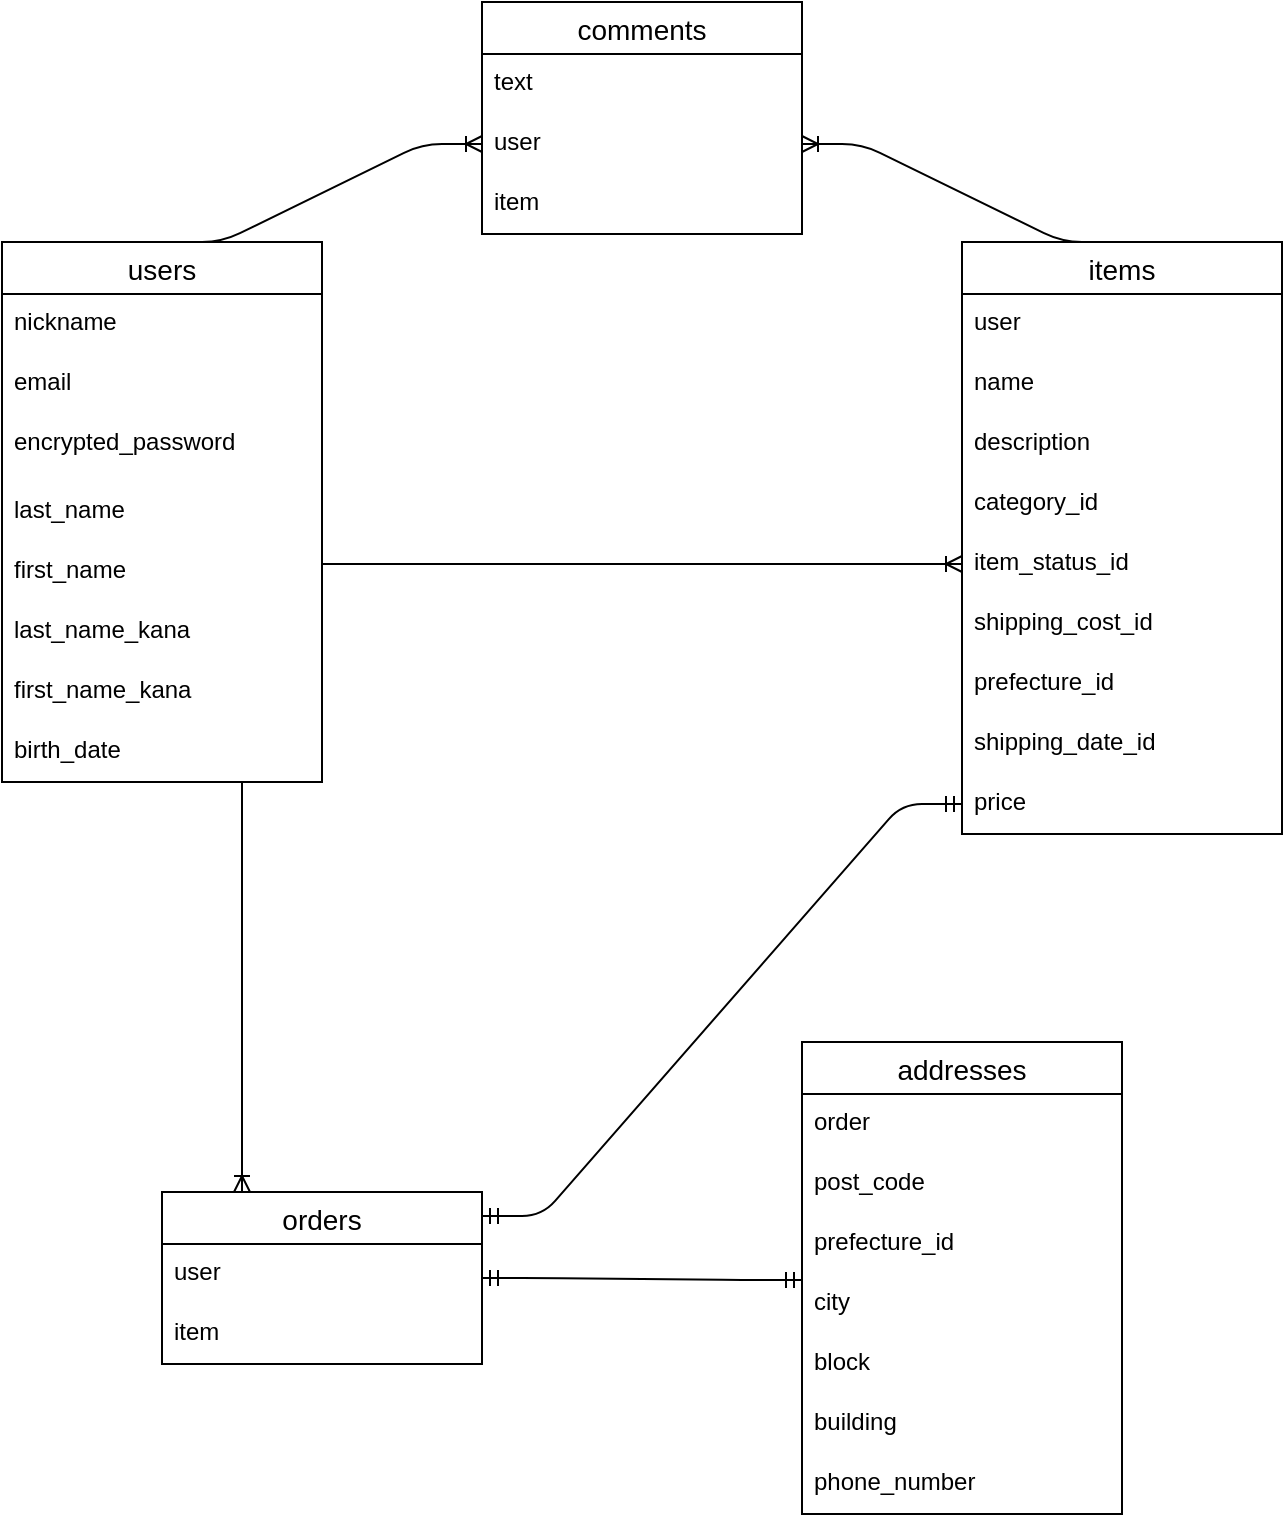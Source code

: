 <mxfile>
    <diagram id="7pVBhiLTOuFvrFr6s85a" name="ページ1">
        <mxGraphModel dx="775" dy="953" grid="1" gridSize="10" guides="1" tooltips="1" connect="1" arrows="1" fold="1" page="1" pageScale="1" pageWidth="827" pageHeight="1169" math="0" shadow="0">
            <root>
                <mxCell id="0"/>
                <mxCell id="1" parent="0"/>
                <mxCell id="67" style="edgeStyle=none;html=1;exitX=0.5;exitY=0;exitDx=0;exitDy=0;entryX=0.5;entryY=0;entryDx=0;entryDy=0;" edge="1" parent="1">
                    <mxGeometry relative="1" as="geometry">
                        <mxPoint x="200" y="300" as="targetPoint"/>
                        <mxPoint x="200" y="300" as="sourcePoint"/>
                    </mxGeometry>
                </mxCell>
                <mxCell id="72" style="edgeStyle=none;html=1;exitX=0.75;exitY=0;exitDx=0;exitDy=0;entryX=0.75;entryY=0;entryDx=0;entryDy=0;" edge="1" parent="1" source="68" target="68">
                    <mxGeometry relative="1" as="geometry">
                        <mxPoint x="230" y="460" as="targetPoint"/>
                    </mxGeometry>
                </mxCell>
                <mxCell id="68" value="users" style="swimlane;fontStyle=0;childLayout=stackLayout;horizontal=1;startSize=26;horizontalStack=0;resizeParent=1;resizeParentMax=0;resizeLast=0;collapsible=1;marginBottom=0;align=center;fontSize=14;" vertex="1" parent="1">
                    <mxGeometry x="120" y="200" width="160" height="270" as="geometry"/>
                </mxCell>
                <mxCell id="69" value="nickname" style="text;strokeColor=none;fillColor=none;spacingLeft=4;spacingRight=4;overflow=hidden;rotatable=0;points=[[0,0.5],[1,0.5]];portConstraint=eastwest;fontSize=12;" vertex="1" parent="68">
                    <mxGeometry y="26" width="160" height="30" as="geometry"/>
                </mxCell>
                <mxCell id="70" value="email" style="text;strokeColor=none;fillColor=none;spacingLeft=4;spacingRight=4;overflow=hidden;rotatable=0;points=[[0,0.5],[1,0.5]];portConstraint=eastwest;fontSize=12;" vertex="1" parent="68">
                    <mxGeometry y="56" width="160" height="30" as="geometry"/>
                </mxCell>
                <mxCell id="71" value="encrypted_password" style="text;strokeColor=none;fillColor=none;spacingLeft=4;spacingRight=4;overflow=hidden;rotatable=0;points=[[0,0.5],[1,0.5]];portConstraint=eastwest;fontSize=12;" vertex="1" parent="68">
                    <mxGeometry y="86" width="160" height="34" as="geometry"/>
                </mxCell>
                <mxCell id="90" value="last_name" style="text;strokeColor=none;fillColor=none;spacingLeft=4;spacingRight=4;overflow=hidden;rotatable=0;points=[[0,0.5],[1,0.5]];portConstraint=eastwest;fontSize=12;" vertex="1" parent="68">
                    <mxGeometry y="120" width="160" height="30" as="geometry"/>
                </mxCell>
                <mxCell id="92" value="first_name" style="text;strokeColor=none;fillColor=none;spacingLeft=4;spacingRight=4;overflow=hidden;rotatable=0;points=[[0,0.5],[1,0.5]];portConstraint=eastwest;fontSize=12;" vertex="1" parent="68">
                    <mxGeometry y="150" width="160" height="30" as="geometry"/>
                </mxCell>
                <mxCell id="91" value="last_name_kana" style="text;strokeColor=none;fillColor=none;spacingLeft=4;spacingRight=4;overflow=hidden;rotatable=0;points=[[0,0.5],[1,0.5]];portConstraint=eastwest;fontSize=12;" vertex="1" parent="68">
                    <mxGeometry y="180" width="160" height="30" as="geometry"/>
                </mxCell>
                <mxCell id="95" value="first_name_kana" style="text;strokeColor=none;fillColor=none;spacingLeft=4;spacingRight=4;overflow=hidden;rotatable=0;points=[[0,0.5],[1,0.5]];portConstraint=eastwest;fontSize=12;" vertex="1" parent="68">
                    <mxGeometry y="210" width="160" height="30" as="geometry"/>
                </mxCell>
                <mxCell id="97" value="birth_date" style="text;strokeColor=none;fillColor=none;spacingLeft=4;spacingRight=4;overflow=hidden;rotatable=0;points=[[0,0.5],[1,0.5]];portConstraint=eastwest;fontSize=12;" vertex="1" parent="68">
                    <mxGeometry y="240" width="160" height="30" as="geometry"/>
                </mxCell>
                <mxCell id="73" value="orders" style="swimlane;fontStyle=0;childLayout=stackLayout;horizontal=1;startSize=26;horizontalStack=0;resizeParent=1;resizeParentMax=0;resizeLast=0;collapsible=1;marginBottom=0;align=center;fontSize=14;" vertex="1" parent="1">
                    <mxGeometry x="200" y="675" width="160" height="86" as="geometry"/>
                </mxCell>
                <mxCell id="74" value="user" style="text;strokeColor=none;fillColor=none;spacingLeft=4;spacingRight=4;overflow=hidden;rotatable=0;points=[[0,0.5],[1,0.5]];portConstraint=eastwest;fontSize=12;" vertex="1" parent="73">
                    <mxGeometry y="26" width="160" height="30" as="geometry"/>
                </mxCell>
                <mxCell id="75" value="item" style="text;strokeColor=none;fillColor=none;spacingLeft=4;spacingRight=4;overflow=hidden;rotatable=0;points=[[0,0.5],[1,0.5]];portConstraint=eastwest;fontSize=12;" vertex="1" parent="73">
                    <mxGeometry y="56" width="160" height="30" as="geometry"/>
                </mxCell>
                <mxCell id="77" value="addresses" style="swimlane;fontStyle=0;childLayout=stackLayout;horizontal=1;startSize=26;horizontalStack=0;resizeParent=1;resizeParentMax=0;resizeLast=0;collapsible=1;marginBottom=0;align=center;fontSize=14;" vertex="1" parent="1">
                    <mxGeometry x="520" y="600" width="160" height="236" as="geometry"/>
                </mxCell>
                <mxCell id="78" value="order" style="text;strokeColor=none;fillColor=none;spacingLeft=4;spacingRight=4;overflow=hidden;rotatable=0;points=[[0,0.5],[1,0.5]];portConstraint=eastwest;fontSize=12;" vertex="1" parent="77">
                    <mxGeometry y="26" width="160" height="30" as="geometry"/>
                </mxCell>
                <mxCell id="79" value="post_code" style="text;strokeColor=none;fillColor=none;spacingLeft=4;spacingRight=4;overflow=hidden;rotatable=0;points=[[0,0.5],[1,0.5]];portConstraint=eastwest;fontSize=12;" vertex="1" parent="77">
                    <mxGeometry y="56" width="160" height="30" as="geometry"/>
                </mxCell>
                <mxCell id="80" value="prefecture_id" style="text;strokeColor=none;fillColor=none;spacingLeft=4;spacingRight=4;overflow=hidden;rotatable=0;points=[[0,0.5],[1,0.5]];portConstraint=eastwest;fontSize=12;" vertex="1" parent="77">
                    <mxGeometry y="86" width="160" height="30" as="geometry"/>
                </mxCell>
                <mxCell id="107" value="city" style="text;strokeColor=none;fillColor=none;spacingLeft=4;spacingRight=4;overflow=hidden;rotatable=0;points=[[0,0.5],[1,0.5]];portConstraint=eastwest;fontSize=12;" vertex="1" parent="77">
                    <mxGeometry y="116" width="160" height="30" as="geometry"/>
                </mxCell>
                <mxCell id="108" value="block" style="text;strokeColor=none;fillColor=none;spacingLeft=4;spacingRight=4;overflow=hidden;rotatable=0;points=[[0,0.5],[1,0.5]];portConstraint=eastwest;fontSize=12;" vertex="1" parent="77">
                    <mxGeometry y="146" width="160" height="30" as="geometry"/>
                </mxCell>
                <mxCell id="110" value="building" style="text;strokeColor=none;fillColor=none;spacingLeft=4;spacingRight=4;overflow=hidden;rotatable=0;points=[[0,0.5],[1,0.5]];portConstraint=eastwest;fontSize=12;" vertex="1" parent="77">
                    <mxGeometry y="176" width="160" height="30" as="geometry"/>
                </mxCell>
                <mxCell id="109" value="phone_number" style="text;strokeColor=none;fillColor=none;spacingLeft=4;spacingRight=4;overflow=hidden;rotatable=0;points=[[0,0.5],[1,0.5]];portConstraint=eastwest;fontSize=12;" vertex="1" parent="77">
                    <mxGeometry y="206" width="160" height="30" as="geometry"/>
                </mxCell>
                <mxCell id="81" value="items" style="swimlane;fontStyle=0;childLayout=stackLayout;horizontal=1;startSize=26;horizontalStack=0;resizeParent=1;resizeParentMax=0;resizeLast=0;collapsible=1;marginBottom=0;align=center;fontSize=14;" vertex="1" parent="1">
                    <mxGeometry x="600" y="200" width="160" height="296" as="geometry"/>
                </mxCell>
                <mxCell id="82" value="user" style="text;strokeColor=none;fillColor=none;spacingLeft=4;spacingRight=4;overflow=hidden;rotatable=0;points=[[0,0.5],[1,0.5]];portConstraint=eastwest;fontSize=12;" vertex="1" parent="81">
                    <mxGeometry y="26" width="160" height="30" as="geometry"/>
                </mxCell>
                <mxCell id="83" value="name" style="text;strokeColor=none;fillColor=none;spacingLeft=4;spacingRight=4;overflow=hidden;rotatable=0;points=[[0,0.5],[1,0.5]];portConstraint=eastwest;fontSize=12;" vertex="1" parent="81">
                    <mxGeometry y="56" width="160" height="30" as="geometry"/>
                </mxCell>
                <mxCell id="99" value="description" style="text;strokeColor=none;fillColor=none;spacingLeft=4;spacingRight=4;overflow=hidden;rotatable=0;points=[[0,0.5],[1,0.5]];portConstraint=eastwest;fontSize=12;" vertex="1" parent="81">
                    <mxGeometry y="86" width="160" height="30" as="geometry"/>
                </mxCell>
                <mxCell id="101" value="category_id" style="text;strokeColor=none;fillColor=none;spacingLeft=4;spacingRight=4;overflow=hidden;rotatable=0;points=[[0,0.5],[1,0.5]];portConstraint=eastwest;fontSize=12;" vertex="1" parent="81">
                    <mxGeometry y="116" width="160" height="30" as="geometry"/>
                </mxCell>
                <mxCell id="100" value="item_status_id" style="text;strokeColor=none;fillColor=none;spacingLeft=4;spacingRight=4;overflow=hidden;rotatable=0;points=[[0,0.5],[1,0.5]];portConstraint=eastwest;fontSize=12;" vertex="1" parent="81">
                    <mxGeometry y="146" width="160" height="30" as="geometry"/>
                </mxCell>
                <mxCell id="102" value="shipping_cost_id" style="text;strokeColor=none;fillColor=none;spacingLeft=4;spacingRight=4;overflow=hidden;rotatable=0;points=[[0,0.5],[1,0.5]];portConstraint=eastwest;fontSize=12;" vertex="1" parent="81">
                    <mxGeometry y="176" width="160" height="30" as="geometry"/>
                </mxCell>
                <mxCell id="104" value="prefecture_id" style="text;strokeColor=none;fillColor=none;spacingLeft=4;spacingRight=4;overflow=hidden;rotatable=0;points=[[0,0.5],[1,0.5]];portConstraint=eastwest;fontSize=12;" vertex="1" parent="81">
                    <mxGeometry y="206" width="160" height="30" as="geometry"/>
                </mxCell>
                <mxCell id="103" value="shipping_date_id" style="text;strokeColor=none;fillColor=none;spacingLeft=4;spacingRight=4;overflow=hidden;rotatable=0;points=[[0,0.5],[1,0.5]];portConstraint=eastwest;fontSize=12;" vertex="1" parent="81">
                    <mxGeometry y="236" width="160" height="30" as="geometry"/>
                </mxCell>
                <mxCell id="84" value="price" style="text;strokeColor=none;fillColor=none;spacingLeft=4;spacingRight=4;overflow=hidden;rotatable=0;points=[[0,0.5],[1,0.5]];portConstraint=eastwest;fontSize=12;" vertex="1" parent="81">
                    <mxGeometry y="266" width="160" height="30" as="geometry"/>
                </mxCell>
                <mxCell id="85" value="comments" style="swimlane;fontStyle=0;childLayout=stackLayout;horizontal=1;startSize=26;horizontalStack=0;resizeParent=1;resizeParentMax=0;resizeLast=0;collapsible=1;marginBottom=0;align=center;fontSize=14;" vertex="1" parent="1">
                    <mxGeometry x="360" y="80" width="160" height="116" as="geometry"/>
                </mxCell>
                <mxCell id="86" value="text" style="text;strokeColor=none;fillColor=none;spacingLeft=4;spacingRight=4;overflow=hidden;rotatable=0;points=[[0,0.5],[1,0.5]];portConstraint=eastwest;fontSize=12;" vertex="1" parent="85">
                    <mxGeometry y="26" width="160" height="30" as="geometry"/>
                </mxCell>
                <mxCell id="87" value="user" style="text;strokeColor=none;fillColor=none;spacingLeft=4;spacingRight=4;overflow=hidden;rotatable=0;points=[[0,0.5],[1,0.5]];portConstraint=eastwest;fontSize=12;" vertex="1" parent="85">
                    <mxGeometry y="56" width="160" height="30" as="geometry"/>
                </mxCell>
                <mxCell id="88" value="item" style="text;strokeColor=none;fillColor=none;spacingLeft=4;spacingRight=4;overflow=hidden;rotatable=0;points=[[0,0.5],[1,0.5]];portConstraint=eastwest;fontSize=12;" vertex="1" parent="85">
                    <mxGeometry y="86" width="160" height="30" as="geometry"/>
                </mxCell>
                <mxCell id="112" value="" style="edgeStyle=entityRelationEdgeStyle;fontSize=12;html=1;endArrow=ERmandOne;startArrow=ERmandOne;entryX=0;entryY=0.5;entryDx=0;entryDy=0;" edge="1" parent="1" target="84">
                    <mxGeometry width="100" height="100" relative="1" as="geometry">
                        <mxPoint x="360" y="687" as="sourcePoint"/>
                        <mxPoint x="470" y="400" as="targetPoint"/>
                    </mxGeometry>
                </mxCell>
                <mxCell id="114" value="" style="edgeStyle=entityRelationEdgeStyle;fontSize=12;html=1;endArrow=ERmandOne;startArrow=ERmandOne;exitX=1;exitY=0.5;exitDx=0;exitDy=0;" edge="1" parent="1" source="73">
                    <mxGeometry width="100" height="100" relative="1" as="geometry">
                        <mxPoint x="360" y="690" as="sourcePoint"/>
                        <mxPoint x="520" y="719" as="targetPoint"/>
                    </mxGeometry>
                </mxCell>
                <mxCell id="115" style="edgeStyle=none;html=1;exitX=0;exitY=0.5;exitDx=0;exitDy=0;" edge="1" parent="1" source="107">
                    <mxGeometry relative="1" as="geometry">
                        <mxPoint x="520" y="730.333" as="targetPoint"/>
                    </mxGeometry>
                </mxCell>
                <mxCell id="116" value="" style="edgeStyle=entityRelationEdgeStyle;fontSize=12;html=1;endArrow=ERoneToMany;entryX=1;entryY=0.5;entryDx=0;entryDy=0;exitX=0.5;exitY=0;exitDx=0;exitDy=0;" edge="1" parent="1" source="81" target="87">
                    <mxGeometry width="100" height="100" relative="1" as="geometry">
                        <mxPoint x="370" y="500" as="sourcePoint"/>
                        <mxPoint x="470" y="400" as="targetPoint"/>
                    </mxGeometry>
                </mxCell>
                <mxCell id="117" value="" style="edgeStyle=entityRelationEdgeStyle;fontSize=12;html=1;endArrow=ERoneToMany;entryX=0;entryY=0.5;entryDx=0;entryDy=0;" edge="1" parent="1" target="100">
                    <mxGeometry width="100" height="100" relative="1" as="geometry">
                        <mxPoint x="280" y="361" as="sourcePoint"/>
                        <mxPoint x="490" y="250" as="targetPoint"/>
                    </mxGeometry>
                </mxCell>
                <mxCell id="118" value="" style="edgeStyle=entityRelationEdgeStyle;fontSize=12;html=1;endArrow=ERoneToMany;entryX=0;entryY=0.5;entryDx=0;entryDy=0;" edge="1" parent="1" target="87">
                    <mxGeometry width="100" height="100" relative="1" as="geometry">
                        <mxPoint x="200" y="200" as="sourcePoint"/>
                        <mxPoint x="300" y="100" as="targetPoint"/>
                    </mxGeometry>
                </mxCell>
                <mxCell id="120" value="" style="fontSize=12;html=1;endArrow=ERoneToMany;exitX=0.75;exitY=1.011;exitDx=0;exitDy=0;exitPerimeter=0;entryX=0.25;entryY=0;entryDx=0;entryDy=0;" edge="1" parent="1" source="97" target="73">
                    <mxGeometry width="100" height="100" relative="1" as="geometry">
                        <mxPoint x="190" y="560" as="sourcePoint"/>
                        <mxPoint x="490" y="510" as="targetPoint"/>
                    </mxGeometry>
                </mxCell>
            </root>
        </mxGraphModel>
    </diagram>
</mxfile>
